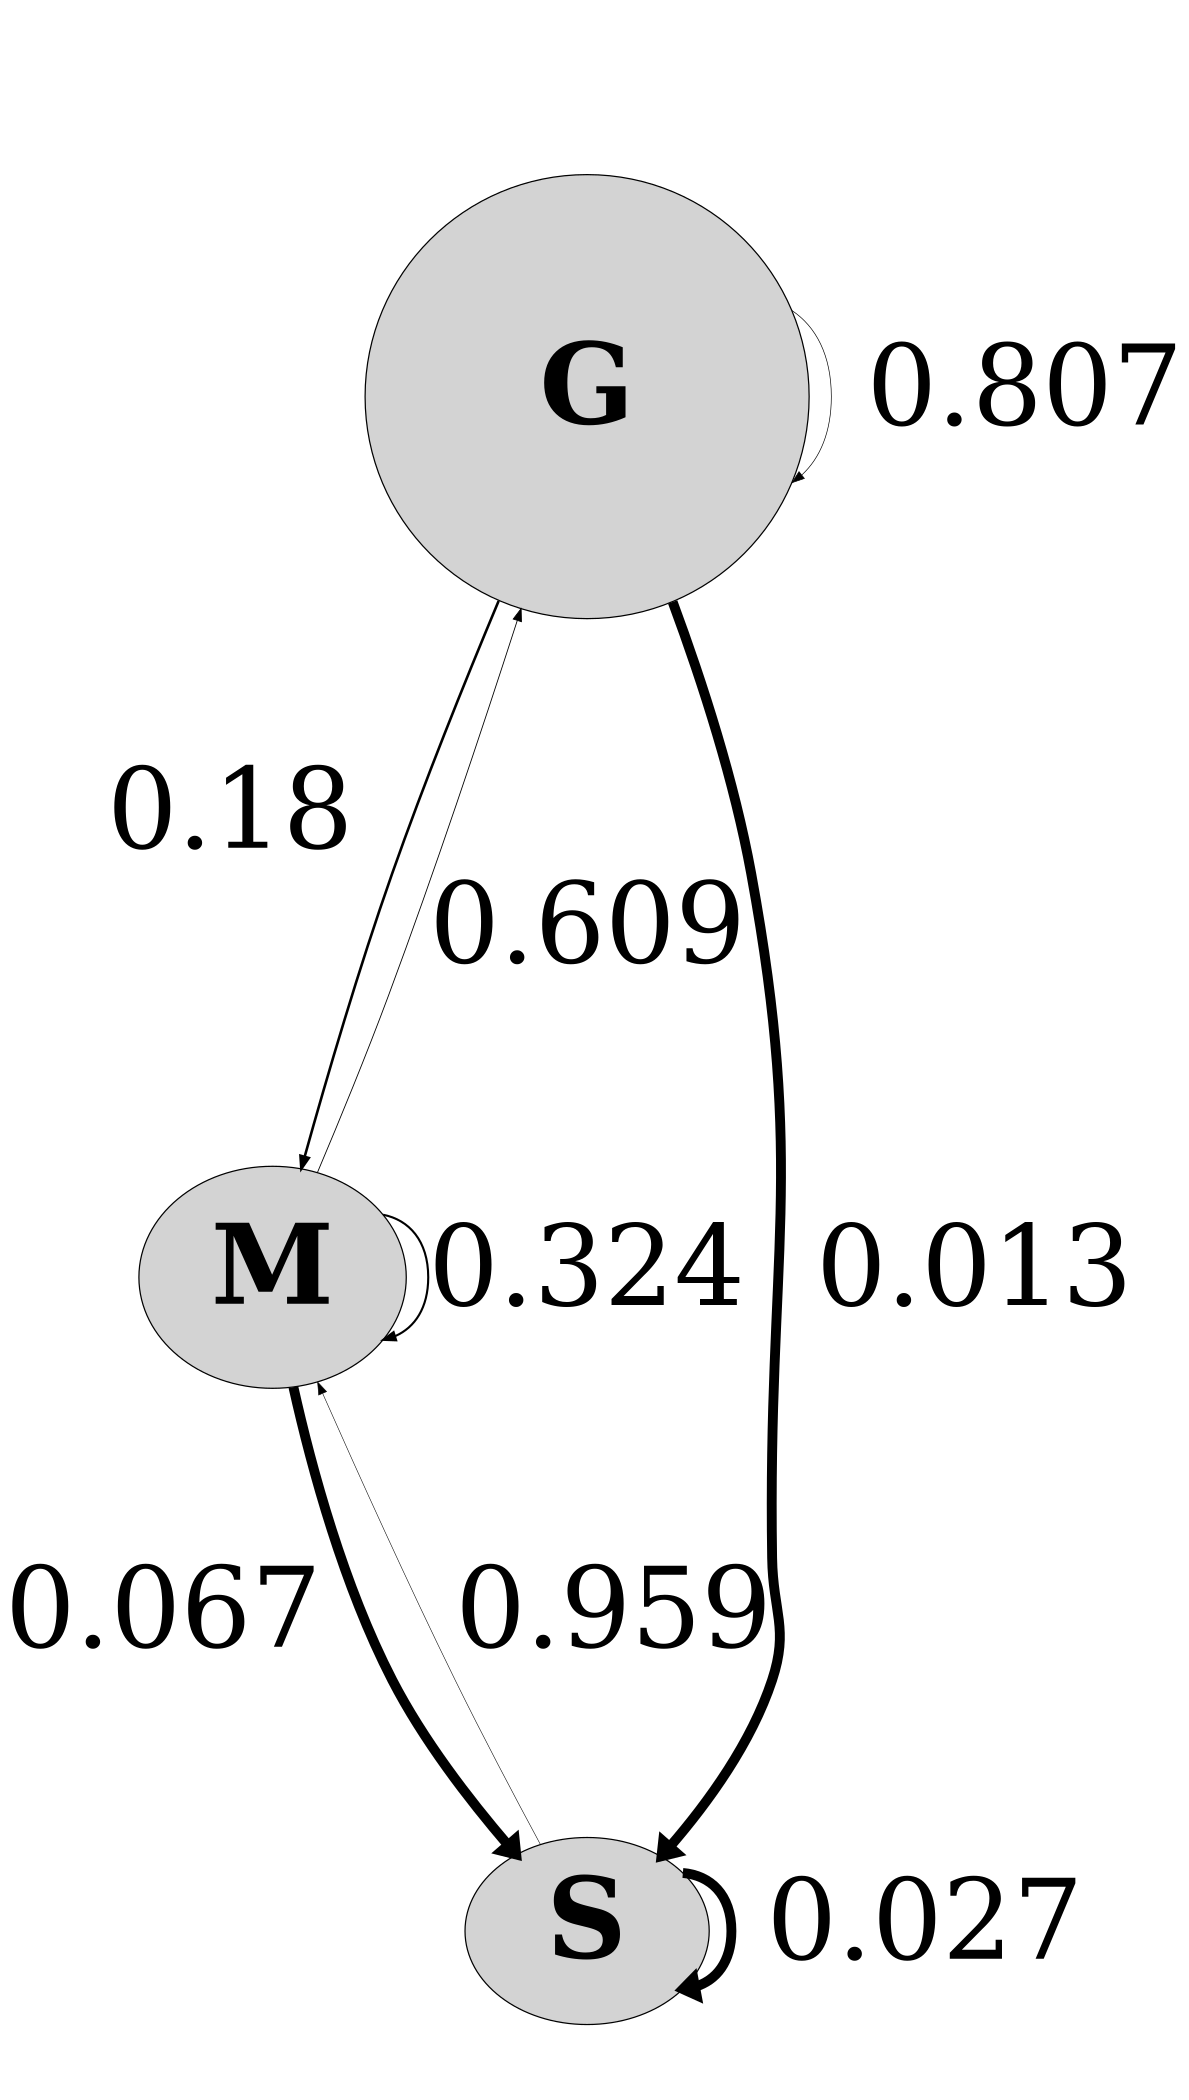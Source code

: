 digraph {
G -> G [label=" 0.807", fontsize="90", penwidth="0.5408000000000001"];
G -> M[xlabel="0.18 ", fontsize="90", penwidth="2.102"];
G -> S [label=" 0.013", fontsize="90", penwidth="8"];
G [width="5", height="5", fontsize="90", style="filled", fillcolor="lightgrey", label=< <B>G</B> >];
M -> G [label="0.609", fontsize="90", penwidth="0.7008000000000001"];
M -> M [label="0.324", fontsize="90", penwidth="1.7096"];
M -> S [xlabel="0.067  ", fontsize="90", penwidth="8"];
M [width="2.5", height="2.5", fontsize="90", style="filled", fillcolor="lightgrey", label=< <B>M</B> >];
S -> M [label="0.959", fontsize="90", penwidth="0.4404"];
S -> S [label=" 0.027", fontsize="90", penwidth="8"];
S [width="1.285", height="1.285", fontsize="90", style="filled", fillcolor="lightgrey", label=< <B>S</B> >];

S -> G [label="", fontsize="90", penwidth="0", arrowsize="0"];

size="14,14"
ratio="2"}